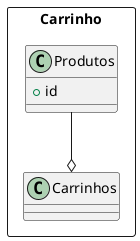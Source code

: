 @startuml carrinho
package Carrinho <<rectangle>> {

  ' Classes
  class Produtos {
    + id
  }

  class Carrinhos {

  }

  ' Relacionamentos
  Produtos --o Carrinhos

}
@enduml